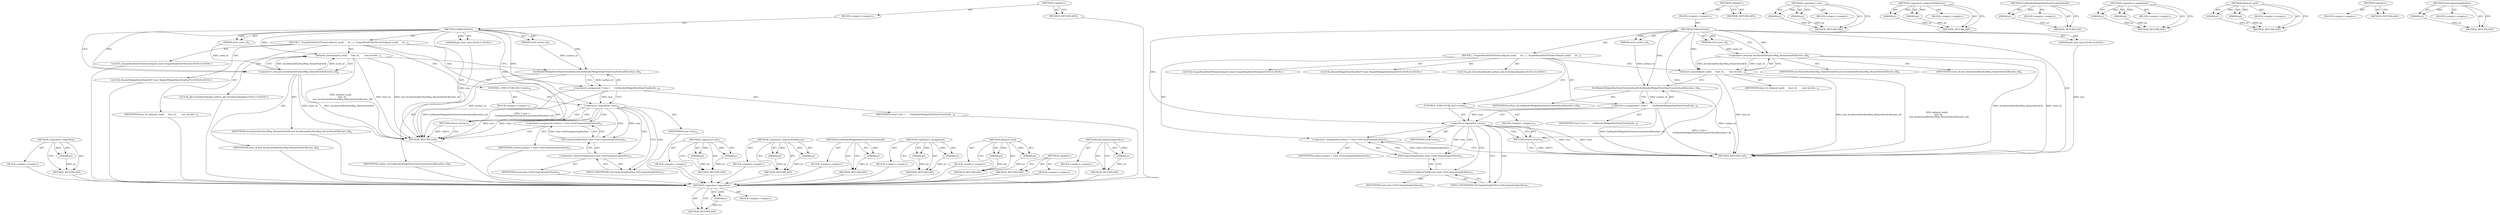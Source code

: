 digraph "GetCompositingSurface" {
vulnerable_82 [label=<(METHOD,&lt;operator&gt;.logicalNot)>];
vulnerable_83 [label=<(PARAM,p1)>];
vulnerable_84 [label=<(BLOCK,&lt;empty&gt;,&lt;empty&gt;)>];
vulnerable_85 [label=<(METHOD_RETURN,ANY)>];
vulnerable_6 [label=<(METHOD,&lt;global&gt;)<SUB>1</SUB>>];
vulnerable_7 [label=<(BLOCK,&lt;empty&gt;,&lt;empty&gt;)<SUB>1</SUB>>];
vulnerable_8 [label=<(METHOD,OnResizeView)<SUB>1</SUB>>];
vulnerable_9 [label=<(PARAM,int32 surface_id)<SUB>1</SUB>>];
vulnerable_10 [label=<(PARAM,int32 route_id)<SUB>2</SUB>>];
vulnerable_11 [label="<(PARAM,gfx::Size size)<SUB>3</SUB>>"];
vulnerable_12 [label=<(BLOCK,{
  ScopedSendOnIOThread delayed_send(
      ho...,{
  ScopedSendOnIOThread delayed_send(
      ho...)<SUB>3</SUB>>];
vulnerable_13 [label="<(LOCAL,ScopedSendOnIOThread delayed_send: ScopedSendOnIOThread)<SUB>4</SUB>>"];
vulnerable_14 [label=<(delayed_send,delayed_send(
      host_id_,
      new Acceler...)<SUB>4</SUB>>];
vulnerable_15 [label=<(IDENTIFIER,host_id_,delayed_send(
      host_id_,
      new Acceler...)<SUB>5</SUB>>];
vulnerable_16 [label=<(&lt;operator&gt;.new,new AcceleratedSurfaceMsg_ResizeViewACK(route_id))<SUB>6</SUB>>];
vulnerable_17 [label=<(IDENTIFIER,AcceleratedSurfaceMsg_ResizeViewACK,new AcceleratedSurfaceMsg_ResizeViewACK(route_id))<SUB>6</SUB>>];
vulnerable_18 [label=<(IDENTIFIER,route_id,new AcceleratedSurfaceMsg_ResizeViewACK(route_id))<SUB>6</SUB>>];
vulnerable_19 [label="<(LOCAL,RenderWidgetHostViewPort* view: RenderWidgetHostViewPort*)<SUB>8</SUB>>"];
vulnerable_20 [label=<(&lt;operator&gt;.assignment,* view =
      GetRenderWidgetHostViewFromSurfa...)<SUB>8</SUB>>];
vulnerable_21 [label=<(IDENTIFIER,view,* view =
      GetRenderWidgetHostViewFromSurfa...)<SUB>8</SUB>>];
vulnerable_22 [label=<(GetRenderWidgetHostViewFromSurfaceID,GetRenderWidgetHostViewFromSurfaceID(surface_id))<SUB>9</SUB>>];
vulnerable_23 [label=<(IDENTIFIER,surface_id,GetRenderWidgetHostViewFromSurfaceID(surface_id))<SUB>9</SUB>>];
vulnerable_24 [label=<(CONTROL_STRUCTURE,IF,if (!view))<SUB>10</SUB>>];
vulnerable_25 [label=<(&lt;operator&gt;.logicalNot,!view)<SUB>10</SUB>>];
vulnerable_26 [label=<(IDENTIFIER,view,!view)<SUB>10</SUB>>];
vulnerable_27 [label=<(BLOCK,&lt;empty&gt;,&lt;empty&gt;)<SUB>11</SUB>>];
vulnerable_28 [label=<(RETURN,return;,return;)<SUB>11</SUB>>];
vulnerable_29 [label="<(LOCAL,gfx.GLSurfaceHandle surface: gfx.GLSurfaceHandle)<SUB>13</SUB>>"];
vulnerable_30 [label=<(&lt;operator&gt;.assignment,surface = view-&gt;GetCompositingSurface())<SUB>13</SUB>>];
vulnerable_31 [label=<(IDENTIFIER,surface,surface = view-&gt;GetCompositingSurface())<SUB>13</SUB>>];
vulnerable_32 [label=<(GetCompositingSurface,view-&gt;GetCompositingSurface())<SUB>13</SUB>>];
vulnerable_33 [label=<(&lt;operator&gt;.indirectFieldAccess,view-&gt;GetCompositingSurface)<SUB>13</SUB>>];
vulnerable_34 [label=<(IDENTIFIER,view,view-&gt;GetCompositingSurface())<SUB>13</SUB>>];
vulnerable_35 [label=<(FIELD_IDENTIFIER,GetCompositingSurface,GetCompositingSurface)<SUB>13</SUB>>];
vulnerable_36 [label=<(METHOD_RETURN,void)<SUB>1</SUB>>];
vulnerable_38 [label=<(METHOD_RETURN,ANY)<SUB>1</SUB>>];
vulnerable_68 [label=<(METHOD,&lt;operator&gt;.new)>];
vulnerable_69 [label=<(PARAM,p1)>];
vulnerable_70 [label=<(PARAM,p2)>];
vulnerable_71 [label=<(BLOCK,&lt;empty&gt;,&lt;empty&gt;)>];
vulnerable_72 [label=<(METHOD_RETURN,ANY)>];
vulnerable_90 [label=<(METHOD,&lt;operator&gt;.indirectFieldAccess)>];
vulnerable_91 [label=<(PARAM,p1)>];
vulnerable_92 [label=<(PARAM,p2)>];
vulnerable_93 [label=<(BLOCK,&lt;empty&gt;,&lt;empty&gt;)>];
vulnerable_94 [label=<(METHOD_RETURN,ANY)>];
vulnerable_78 [label=<(METHOD,GetRenderWidgetHostViewFromSurfaceID)>];
vulnerable_79 [label=<(PARAM,p1)>];
vulnerable_80 [label=<(BLOCK,&lt;empty&gt;,&lt;empty&gt;)>];
vulnerable_81 [label=<(METHOD_RETURN,ANY)>];
vulnerable_73 [label=<(METHOD,&lt;operator&gt;.assignment)>];
vulnerable_74 [label=<(PARAM,p1)>];
vulnerable_75 [label=<(PARAM,p2)>];
vulnerable_76 [label=<(BLOCK,&lt;empty&gt;,&lt;empty&gt;)>];
vulnerable_77 [label=<(METHOD_RETURN,ANY)>];
vulnerable_63 [label=<(METHOD,delayed_send)>];
vulnerable_64 [label=<(PARAM,p1)>];
vulnerable_65 [label=<(PARAM,p2)>];
vulnerable_66 [label=<(BLOCK,&lt;empty&gt;,&lt;empty&gt;)>];
vulnerable_67 [label=<(METHOD_RETURN,ANY)>];
vulnerable_57 [label=<(METHOD,&lt;global&gt;)<SUB>1</SUB>>];
vulnerable_58 [label=<(BLOCK,&lt;empty&gt;,&lt;empty&gt;)>];
vulnerable_59 [label=<(METHOD_RETURN,ANY)>];
vulnerable_86 [label=<(METHOD,GetCompositingSurface)>];
vulnerable_87 [label=<(PARAM,p1)>];
vulnerable_88 [label=<(BLOCK,&lt;empty&gt;,&lt;empty&gt;)>];
vulnerable_89 [label=<(METHOD_RETURN,ANY)>];
fixed_82 [label=<(METHOD,&lt;operator&gt;.logicalNot)>];
fixed_83 [label=<(PARAM,p1)>];
fixed_84 [label=<(BLOCK,&lt;empty&gt;,&lt;empty&gt;)>];
fixed_85 [label=<(METHOD_RETURN,ANY)>];
fixed_6 [label=<(METHOD,&lt;global&gt;)<SUB>1</SUB>>];
fixed_7 [label=<(BLOCK,&lt;empty&gt;,&lt;empty&gt;)<SUB>1</SUB>>];
fixed_8 [label=<(METHOD,OnResizeView)<SUB>1</SUB>>];
fixed_9 [label=<(PARAM,int32 surface_id)<SUB>1</SUB>>];
fixed_10 [label=<(PARAM,int32 route_id)<SUB>2</SUB>>];
fixed_11 [label="<(PARAM,gfx::Size size)<SUB>3</SUB>>"];
fixed_12 [label=<(BLOCK,{
  ScopedSendOnIOThread delayed_send(
      ho...,{
  ScopedSendOnIOThread delayed_send(
      ho...)<SUB>3</SUB>>];
fixed_13 [label="<(LOCAL,ScopedSendOnIOThread delayed_send: ScopedSendOnIOThread)<SUB>4</SUB>>"];
fixed_14 [label=<(delayed_send,delayed_send(
      host_id_,
      new Acceler...)<SUB>4</SUB>>];
fixed_15 [label=<(IDENTIFIER,host_id_,delayed_send(
      host_id_,
      new Acceler...)<SUB>5</SUB>>];
fixed_16 [label=<(&lt;operator&gt;.new,new AcceleratedSurfaceMsg_ResizeViewACK(route_id))<SUB>6</SUB>>];
fixed_17 [label=<(IDENTIFIER,AcceleratedSurfaceMsg_ResizeViewACK,new AcceleratedSurfaceMsg_ResizeViewACK(route_id))<SUB>6</SUB>>];
fixed_18 [label=<(IDENTIFIER,route_id,new AcceleratedSurfaceMsg_ResizeViewACK(route_id))<SUB>6</SUB>>];
fixed_19 [label="<(LOCAL,RenderWidgetHostViewPort* view: RenderWidgetHostViewPort*)<SUB>8</SUB>>"];
fixed_20 [label=<(&lt;operator&gt;.assignment,* view =
      GetRenderWidgetHostViewFromSurfa...)<SUB>8</SUB>>];
fixed_21 [label=<(IDENTIFIER,view,* view =
      GetRenderWidgetHostViewFromSurfa...)<SUB>8</SUB>>];
fixed_22 [label=<(GetRenderWidgetHostViewFromSurfaceID,GetRenderWidgetHostViewFromSurfaceID(surface_id))<SUB>9</SUB>>];
fixed_23 [label=<(IDENTIFIER,surface_id,GetRenderWidgetHostViewFromSurfaceID(surface_id))<SUB>9</SUB>>];
fixed_24 [label=<(CONTROL_STRUCTURE,IF,if (!view))<SUB>10</SUB>>];
fixed_25 [label=<(&lt;operator&gt;.logicalNot,!view)<SUB>10</SUB>>];
fixed_26 [label=<(IDENTIFIER,view,!view)<SUB>10</SUB>>];
fixed_27 [label=<(BLOCK,&lt;empty&gt;,&lt;empty&gt;)<SUB>11</SUB>>];
fixed_28 [label=<(RETURN,return;,return;)<SUB>11</SUB>>];
fixed_29 [label="<(LOCAL,gfx.GLSurfaceHandle surface: gfx.GLSurfaceHandle)<SUB>13</SUB>>"];
fixed_30 [label=<(&lt;operator&gt;.assignment,surface = view-&gt;GetCompositingSurface())<SUB>13</SUB>>];
fixed_31 [label=<(IDENTIFIER,surface,surface = view-&gt;GetCompositingSurface())<SUB>13</SUB>>];
fixed_32 [label=<(GetCompositingSurface,view-&gt;GetCompositingSurface())<SUB>13</SUB>>];
fixed_33 [label=<(&lt;operator&gt;.indirectFieldAccess,view-&gt;GetCompositingSurface)<SUB>13</SUB>>];
fixed_34 [label=<(IDENTIFIER,view,view-&gt;GetCompositingSurface())<SUB>13</SUB>>];
fixed_35 [label=<(FIELD_IDENTIFIER,GetCompositingSurface,GetCompositingSurface)<SUB>13</SUB>>];
fixed_36 [label=<(METHOD_RETURN,void)<SUB>1</SUB>>];
fixed_38 [label=<(METHOD_RETURN,ANY)<SUB>1</SUB>>];
fixed_68 [label=<(METHOD,&lt;operator&gt;.new)>];
fixed_69 [label=<(PARAM,p1)>];
fixed_70 [label=<(PARAM,p2)>];
fixed_71 [label=<(BLOCK,&lt;empty&gt;,&lt;empty&gt;)>];
fixed_72 [label=<(METHOD_RETURN,ANY)>];
fixed_90 [label=<(METHOD,&lt;operator&gt;.indirectFieldAccess)>];
fixed_91 [label=<(PARAM,p1)>];
fixed_92 [label=<(PARAM,p2)>];
fixed_93 [label=<(BLOCK,&lt;empty&gt;,&lt;empty&gt;)>];
fixed_94 [label=<(METHOD_RETURN,ANY)>];
fixed_78 [label=<(METHOD,GetRenderWidgetHostViewFromSurfaceID)>];
fixed_79 [label=<(PARAM,p1)>];
fixed_80 [label=<(BLOCK,&lt;empty&gt;,&lt;empty&gt;)>];
fixed_81 [label=<(METHOD_RETURN,ANY)>];
fixed_73 [label=<(METHOD,&lt;operator&gt;.assignment)>];
fixed_74 [label=<(PARAM,p1)>];
fixed_75 [label=<(PARAM,p2)>];
fixed_76 [label=<(BLOCK,&lt;empty&gt;,&lt;empty&gt;)>];
fixed_77 [label=<(METHOD_RETURN,ANY)>];
fixed_63 [label=<(METHOD,delayed_send)>];
fixed_64 [label=<(PARAM,p1)>];
fixed_65 [label=<(PARAM,p2)>];
fixed_66 [label=<(BLOCK,&lt;empty&gt;,&lt;empty&gt;)>];
fixed_67 [label=<(METHOD_RETURN,ANY)>];
fixed_57 [label=<(METHOD,&lt;global&gt;)<SUB>1</SUB>>];
fixed_58 [label=<(BLOCK,&lt;empty&gt;,&lt;empty&gt;)>];
fixed_59 [label=<(METHOD_RETURN,ANY)>];
fixed_86 [label=<(METHOD,GetCompositingSurface)>];
fixed_87 [label=<(PARAM,p1)>];
fixed_88 [label=<(BLOCK,&lt;empty&gt;,&lt;empty&gt;)>];
fixed_89 [label=<(METHOD_RETURN,ANY)>];
vulnerable_82 -> vulnerable_83  [key=0, label="AST: "];
vulnerable_82 -> vulnerable_83  [key=1, label="DDG: "];
vulnerable_82 -> vulnerable_84  [key=0, label="AST: "];
vulnerable_82 -> vulnerable_85  [key=0, label="AST: "];
vulnerable_82 -> vulnerable_85  [key=1, label="CFG: "];
vulnerable_83 -> vulnerable_85  [key=0, label="DDG: p1"];
vulnerable_6 -> vulnerable_7  [key=0, label="AST: "];
vulnerable_6 -> vulnerable_38  [key=0, label="AST: "];
vulnerable_6 -> vulnerable_38  [key=1, label="CFG: "];
vulnerable_7 -> vulnerable_8  [key=0, label="AST: "];
vulnerable_8 -> vulnerable_9  [key=0, label="AST: "];
vulnerable_8 -> vulnerable_9  [key=1, label="DDG: "];
vulnerable_8 -> vulnerable_10  [key=0, label="AST: "];
vulnerable_8 -> vulnerable_10  [key=1, label="DDG: "];
vulnerable_8 -> vulnerable_11  [key=0, label="AST: "];
vulnerable_8 -> vulnerable_11  [key=1, label="DDG: "];
vulnerable_8 -> vulnerable_12  [key=0, label="AST: "];
vulnerable_8 -> vulnerable_36  [key=0, label="AST: "];
vulnerable_8 -> vulnerable_16  [key=0, label="CFG: "];
vulnerable_8 -> vulnerable_16  [key=1, label="DDG: "];
vulnerable_8 -> vulnerable_14  [key=0, label="DDG: "];
vulnerable_8 -> vulnerable_22  [key=0, label="DDG: "];
vulnerable_8 -> vulnerable_25  [key=0, label="DDG: "];
vulnerable_8 -> vulnerable_28  [key=0, label="DDG: "];
vulnerable_9 -> vulnerable_22  [key=0, label="DDG: surface_id"];
vulnerable_10 -> vulnerable_16  [key=0, label="DDG: route_id"];
vulnerable_11 -> vulnerable_36  [key=0, label="DDG: size"];
vulnerable_12 -> vulnerable_13  [key=0, label="AST: "];
vulnerable_12 -> vulnerable_14  [key=0, label="AST: "];
vulnerable_12 -> vulnerable_19  [key=0, label="AST: "];
vulnerable_12 -> vulnerable_20  [key=0, label="AST: "];
vulnerable_12 -> vulnerable_24  [key=0, label="AST: "];
vulnerable_12 -> vulnerable_29  [key=0, label="AST: "];
vulnerable_12 -> vulnerable_30  [key=0, label="AST: "];
vulnerable_14 -> vulnerable_15  [key=0, label="AST: "];
vulnerable_14 -> vulnerable_16  [key=0, label="AST: "];
vulnerable_14 -> vulnerable_22  [key=0, label="CFG: "];
vulnerable_14 -> vulnerable_36  [key=0, label="DDG: new AcceleratedSurfaceMsg_ResizeViewACK(route_id)"];
vulnerable_14 -> vulnerable_36  [key=1, label="DDG: delayed_send(
      host_id_,
      new AcceleratedSurfaceMsg_ResizeViewACK(route_id))"];
vulnerable_14 -> vulnerable_36  [key=2, label="DDG: host_id_"];
vulnerable_16 -> vulnerable_17  [key=0, label="AST: "];
vulnerable_16 -> vulnerable_18  [key=0, label="AST: "];
vulnerable_16 -> vulnerable_14  [key=0, label="CFG: "];
vulnerable_16 -> vulnerable_14  [key=1, label="DDG: AcceleratedSurfaceMsg_ResizeViewACK"];
vulnerable_16 -> vulnerable_14  [key=2, label="DDG: route_id"];
vulnerable_16 -> vulnerable_36  [key=0, label="DDG: route_id"];
vulnerable_16 -> vulnerable_36  [key=1, label="DDG: AcceleratedSurfaceMsg_ResizeViewACK"];
vulnerable_20 -> vulnerable_21  [key=0, label="AST: "];
vulnerable_20 -> vulnerable_22  [key=0, label="AST: "];
vulnerable_20 -> vulnerable_25  [key=0, label="CFG: "];
vulnerable_20 -> vulnerable_25  [key=1, label="DDG: view"];
vulnerable_20 -> vulnerable_36  [key=0, label="DDG: GetRenderWidgetHostViewFromSurfaceID(surface_id)"];
vulnerable_20 -> vulnerable_36  [key=1, label="DDG: * view =
      GetRenderWidgetHostViewFromSurfaceID(surface_id)"];
vulnerable_22 -> vulnerable_23  [key=0, label="AST: "];
vulnerable_22 -> vulnerable_20  [key=0, label="CFG: "];
vulnerable_22 -> vulnerable_20  [key=1, label="DDG: surface_id"];
vulnerable_22 -> vulnerable_36  [key=0, label="DDG: surface_id"];
vulnerable_24 -> vulnerable_25  [key=0, label="AST: "];
vulnerable_24 -> vulnerable_27  [key=0, label="AST: "];
vulnerable_25 -> vulnerable_26  [key=0, label="AST: "];
vulnerable_25 -> vulnerable_28  [key=0, label="CFG: "];
vulnerable_25 -> vulnerable_28  [key=1, label="CDG: "];
vulnerable_25 -> vulnerable_35  [key=0, label="CFG: "];
vulnerable_25 -> vulnerable_35  [key=1, label="CDG: "];
vulnerable_25 -> vulnerable_36  [key=0, label="DDG: view"];
vulnerable_25 -> vulnerable_36  [key=1, label="DDG: !view"];
vulnerable_25 -> vulnerable_32  [key=0, label="DDG: view"];
vulnerable_25 -> vulnerable_32  [key=1, label="CDG: "];
vulnerable_25 -> vulnerable_30  [key=0, label="CDG: "];
vulnerable_25 -> vulnerable_33  [key=0, label="CDG: "];
vulnerable_27 -> vulnerable_28  [key=0, label="AST: "];
vulnerable_28 -> vulnerable_36  [key=0, label="CFG: "];
vulnerable_28 -> vulnerable_36  [key=1, label="DDG: &lt;RET&gt;"];
vulnerable_30 -> vulnerable_31  [key=0, label="AST: "];
vulnerable_30 -> vulnerable_32  [key=0, label="AST: "];
vulnerable_30 -> vulnerable_36  [key=0, label="CFG: "];
vulnerable_32 -> vulnerable_33  [key=0, label="AST: "];
vulnerable_32 -> vulnerable_30  [key=0, label="CFG: "];
vulnerable_32 -> vulnerable_30  [key=1, label="DDG: view-&gt;GetCompositingSurface"];
vulnerable_33 -> vulnerable_34  [key=0, label="AST: "];
vulnerable_33 -> vulnerable_35  [key=0, label="AST: "];
vulnerable_33 -> vulnerable_32  [key=0, label="CFG: "];
vulnerable_35 -> vulnerable_33  [key=0, label="CFG: "];
vulnerable_68 -> vulnerable_69  [key=0, label="AST: "];
vulnerable_68 -> vulnerable_69  [key=1, label="DDG: "];
vulnerable_68 -> vulnerable_71  [key=0, label="AST: "];
vulnerable_68 -> vulnerable_70  [key=0, label="AST: "];
vulnerable_68 -> vulnerable_70  [key=1, label="DDG: "];
vulnerable_68 -> vulnerable_72  [key=0, label="AST: "];
vulnerable_68 -> vulnerable_72  [key=1, label="CFG: "];
vulnerable_69 -> vulnerable_72  [key=0, label="DDG: p1"];
vulnerable_70 -> vulnerable_72  [key=0, label="DDG: p2"];
vulnerable_90 -> vulnerable_91  [key=0, label="AST: "];
vulnerable_90 -> vulnerable_91  [key=1, label="DDG: "];
vulnerable_90 -> vulnerable_93  [key=0, label="AST: "];
vulnerable_90 -> vulnerable_92  [key=0, label="AST: "];
vulnerable_90 -> vulnerable_92  [key=1, label="DDG: "];
vulnerable_90 -> vulnerable_94  [key=0, label="AST: "];
vulnerable_90 -> vulnerable_94  [key=1, label="CFG: "];
vulnerable_91 -> vulnerable_94  [key=0, label="DDG: p1"];
vulnerable_92 -> vulnerable_94  [key=0, label="DDG: p2"];
vulnerable_78 -> vulnerable_79  [key=0, label="AST: "];
vulnerable_78 -> vulnerable_79  [key=1, label="DDG: "];
vulnerable_78 -> vulnerable_80  [key=0, label="AST: "];
vulnerable_78 -> vulnerable_81  [key=0, label="AST: "];
vulnerable_78 -> vulnerable_81  [key=1, label="CFG: "];
vulnerable_79 -> vulnerable_81  [key=0, label="DDG: p1"];
vulnerable_73 -> vulnerable_74  [key=0, label="AST: "];
vulnerable_73 -> vulnerable_74  [key=1, label="DDG: "];
vulnerable_73 -> vulnerable_76  [key=0, label="AST: "];
vulnerable_73 -> vulnerable_75  [key=0, label="AST: "];
vulnerable_73 -> vulnerable_75  [key=1, label="DDG: "];
vulnerable_73 -> vulnerable_77  [key=0, label="AST: "];
vulnerable_73 -> vulnerable_77  [key=1, label="CFG: "];
vulnerable_74 -> vulnerable_77  [key=0, label="DDG: p1"];
vulnerable_75 -> vulnerable_77  [key=0, label="DDG: p2"];
vulnerable_63 -> vulnerable_64  [key=0, label="AST: "];
vulnerable_63 -> vulnerable_64  [key=1, label="DDG: "];
vulnerable_63 -> vulnerable_66  [key=0, label="AST: "];
vulnerable_63 -> vulnerable_65  [key=0, label="AST: "];
vulnerable_63 -> vulnerable_65  [key=1, label="DDG: "];
vulnerable_63 -> vulnerable_67  [key=0, label="AST: "];
vulnerable_63 -> vulnerable_67  [key=1, label="CFG: "];
vulnerable_64 -> vulnerable_67  [key=0, label="DDG: p1"];
vulnerable_65 -> vulnerable_67  [key=0, label="DDG: p2"];
vulnerable_57 -> vulnerable_58  [key=0, label="AST: "];
vulnerable_57 -> vulnerable_59  [key=0, label="AST: "];
vulnerable_57 -> vulnerable_59  [key=1, label="CFG: "];
vulnerable_86 -> vulnerable_87  [key=0, label="AST: "];
vulnerable_86 -> vulnerable_87  [key=1, label="DDG: "];
vulnerable_86 -> vulnerable_88  [key=0, label="AST: "];
vulnerable_86 -> vulnerable_89  [key=0, label="AST: "];
vulnerable_86 -> vulnerable_89  [key=1, label="CFG: "];
vulnerable_87 -> vulnerable_89  [key=0, label="DDG: p1"];
fixed_82 -> fixed_83  [key=0, label="AST: "];
fixed_82 -> fixed_83  [key=1, label="DDG: "];
fixed_82 -> fixed_84  [key=0, label="AST: "];
fixed_82 -> fixed_85  [key=0, label="AST: "];
fixed_82 -> fixed_85  [key=1, label="CFG: "];
fixed_83 -> fixed_85  [key=0, label="DDG: p1"];
fixed_84 -> vulnerable_82  [key=0];
fixed_85 -> vulnerable_82  [key=0];
fixed_6 -> fixed_7  [key=0, label="AST: "];
fixed_6 -> fixed_38  [key=0, label="AST: "];
fixed_6 -> fixed_38  [key=1, label="CFG: "];
fixed_7 -> fixed_8  [key=0, label="AST: "];
fixed_8 -> fixed_9  [key=0, label="AST: "];
fixed_8 -> fixed_9  [key=1, label="DDG: "];
fixed_8 -> fixed_10  [key=0, label="AST: "];
fixed_8 -> fixed_10  [key=1, label="DDG: "];
fixed_8 -> fixed_11  [key=0, label="AST: "];
fixed_8 -> fixed_11  [key=1, label="DDG: "];
fixed_8 -> fixed_12  [key=0, label="AST: "];
fixed_8 -> fixed_36  [key=0, label="AST: "];
fixed_8 -> fixed_16  [key=0, label="CFG: "];
fixed_8 -> fixed_16  [key=1, label="DDG: "];
fixed_8 -> fixed_14  [key=0, label="DDG: "];
fixed_8 -> fixed_22  [key=0, label="DDG: "];
fixed_8 -> fixed_25  [key=0, label="DDG: "];
fixed_8 -> fixed_28  [key=0, label="DDG: "];
fixed_9 -> fixed_22  [key=0, label="DDG: surface_id"];
fixed_10 -> fixed_16  [key=0, label="DDG: route_id"];
fixed_11 -> fixed_36  [key=0, label="DDG: size"];
fixed_12 -> fixed_13  [key=0, label="AST: "];
fixed_12 -> fixed_14  [key=0, label="AST: "];
fixed_12 -> fixed_19  [key=0, label="AST: "];
fixed_12 -> fixed_20  [key=0, label="AST: "];
fixed_12 -> fixed_24  [key=0, label="AST: "];
fixed_12 -> fixed_29  [key=0, label="AST: "];
fixed_12 -> fixed_30  [key=0, label="AST: "];
fixed_13 -> vulnerable_82  [key=0];
fixed_14 -> fixed_15  [key=0, label="AST: "];
fixed_14 -> fixed_16  [key=0, label="AST: "];
fixed_14 -> fixed_22  [key=0, label="CFG: "];
fixed_14 -> fixed_36  [key=0, label="DDG: new AcceleratedSurfaceMsg_ResizeViewACK(route_id)"];
fixed_14 -> fixed_36  [key=1, label="DDG: delayed_send(
      host_id_,
      new AcceleratedSurfaceMsg_ResizeViewACK(route_id))"];
fixed_14 -> fixed_36  [key=2, label="DDG: host_id_"];
fixed_15 -> vulnerable_82  [key=0];
fixed_16 -> fixed_17  [key=0, label="AST: "];
fixed_16 -> fixed_18  [key=0, label="AST: "];
fixed_16 -> fixed_14  [key=0, label="CFG: "];
fixed_16 -> fixed_14  [key=1, label="DDG: AcceleratedSurfaceMsg_ResizeViewACK"];
fixed_16 -> fixed_14  [key=2, label="DDG: route_id"];
fixed_16 -> fixed_36  [key=0, label="DDG: route_id"];
fixed_16 -> fixed_36  [key=1, label="DDG: AcceleratedSurfaceMsg_ResizeViewACK"];
fixed_17 -> vulnerable_82  [key=0];
fixed_18 -> vulnerable_82  [key=0];
fixed_19 -> vulnerable_82  [key=0];
fixed_20 -> fixed_21  [key=0, label="AST: "];
fixed_20 -> fixed_22  [key=0, label="AST: "];
fixed_20 -> fixed_25  [key=0, label="CFG: "];
fixed_20 -> fixed_25  [key=1, label="DDG: view"];
fixed_20 -> fixed_36  [key=0, label="DDG: GetRenderWidgetHostViewFromSurfaceID(surface_id)"];
fixed_20 -> fixed_36  [key=1, label="DDG: * view =
      GetRenderWidgetHostViewFromSurfaceID(surface_id)"];
fixed_21 -> vulnerable_82  [key=0];
fixed_22 -> fixed_23  [key=0, label="AST: "];
fixed_22 -> fixed_20  [key=0, label="CFG: "];
fixed_22 -> fixed_20  [key=1, label="DDG: surface_id"];
fixed_22 -> fixed_36  [key=0, label="DDG: surface_id"];
fixed_23 -> vulnerable_82  [key=0];
fixed_24 -> fixed_25  [key=0, label="AST: "];
fixed_24 -> fixed_27  [key=0, label="AST: "];
fixed_25 -> fixed_26  [key=0, label="AST: "];
fixed_25 -> fixed_28  [key=0, label="CFG: "];
fixed_25 -> fixed_28  [key=1, label="CDG: "];
fixed_25 -> fixed_35  [key=0, label="CFG: "];
fixed_25 -> fixed_35  [key=1, label="CDG: "];
fixed_25 -> fixed_36  [key=0, label="DDG: view"];
fixed_25 -> fixed_36  [key=1, label="DDG: !view"];
fixed_25 -> fixed_32  [key=0, label="DDG: view"];
fixed_25 -> fixed_32  [key=1, label="CDG: "];
fixed_25 -> fixed_30  [key=0, label="CDG: "];
fixed_25 -> fixed_33  [key=0, label="CDG: "];
fixed_26 -> vulnerable_82  [key=0];
fixed_27 -> fixed_28  [key=0, label="AST: "];
fixed_28 -> fixed_36  [key=0, label="CFG: "];
fixed_28 -> fixed_36  [key=1, label="DDG: &lt;RET&gt;"];
fixed_29 -> vulnerable_82  [key=0];
fixed_30 -> fixed_31  [key=0, label="AST: "];
fixed_30 -> fixed_32  [key=0, label="AST: "];
fixed_30 -> fixed_36  [key=0, label="CFG: "];
fixed_31 -> vulnerable_82  [key=0];
fixed_32 -> fixed_33  [key=0, label="AST: "];
fixed_32 -> fixed_30  [key=0, label="CFG: "];
fixed_32 -> fixed_30  [key=1, label="DDG: view-&gt;GetCompositingSurface"];
fixed_33 -> fixed_34  [key=0, label="AST: "];
fixed_33 -> fixed_35  [key=0, label="AST: "];
fixed_33 -> fixed_32  [key=0, label="CFG: "];
fixed_34 -> vulnerable_82  [key=0];
fixed_35 -> fixed_33  [key=0, label="CFG: "];
fixed_36 -> vulnerable_82  [key=0];
fixed_38 -> vulnerable_82  [key=0];
fixed_68 -> fixed_69  [key=0, label="AST: "];
fixed_68 -> fixed_69  [key=1, label="DDG: "];
fixed_68 -> fixed_71  [key=0, label="AST: "];
fixed_68 -> fixed_70  [key=0, label="AST: "];
fixed_68 -> fixed_70  [key=1, label="DDG: "];
fixed_68 -> fixed_72  [key=0, label="AST: "];
fixed_68 -> fixed_72  [key=1, label="CFG: "];
fixed_69 -> fixed_72  [key=0, label="DDG: p1"];
fixed_70 -> fixed_72  [key=0, label="DDG: p2"];
fixed_71 -> vulnerable_82  [key=0];
fixed_72 -> vulnerable_82  [key=0];
fixed_90 -> fixed_91  [key=0, label="AST: "];
fixed_90 -> fixed_91  [key=1, label="DDG: "];
fixed_90 -> fixed_93  [key=0, label="AST: "];
fixed_90 -> fixed_92  [key=0, label="AST: "];
fixed_90 -> fixed_92  [key=1, label="DDG: "];
fixed_90 -> fixed_94  [key=0, label="AST: "];
fixed_90 -> fixed_94  [key=1, label="CFG: "];
fixed_91 -> fixed_94  [key=0, label="DDG: p1"];
fixed_92 -> fixed_94  [key=0, label="DDG: p2"];
fixed_93 -> vulnerable_82  [key=0];
fixed_94 -> vulnerable_82  [key=0];
fixed_78 -> fixed_79  [key=0, label="AST: "];
fixed_78 -> fixed_79  [key=1, label="DDG: "];
fixed_78 -> fixed_80  [key=0, label="AST: "];
fixed_78 -> fixed_81  [key=0, label="AST: "];
fixed_78 -> fixed_81  [key=1, label="CFG: "];
fixed_79 -> fixed_81  [key=0, label="DDG: p1"];
fixed_80 -> vulnerable_82  [key=0];
fixed_81 -> vulnerable_82  [key=0];
fixed_73 -> fixed_74  [key=0, label="AST: "];
fixed_73 -> fixed_74  [key=1, label="DDG: "];
fixed_73 -> fixed_76  [key=0, label="AST: "];
fixed_73 -> fixed_75  [key=0, label="AST: "];
fixed_73 -> fixed_75  [key=1, label="DDG: "];
fixed_73 -> fixed_77  [key=0, label="AST: "];
fixed_73 -> fixed_77  [key=1, label="CFG: "];
fixed_74 -> fixed_77  [key=0, label="DDG: p1"];
fixed_75 -> fixed_77  [key=0, label="DDG: p2"];
fixed_76 -> vulnerable_82  [key=0];
fixed_77 -> vulnerable_82  [key=0];
fixed_63 -> fixed_64  [key=0, label="AST: "];
fixed_63 -> fixed_64  [key=1, label="DDG: "];
fixed_63 -> fixed_66  [key=0, label="AST: "];
fixed_63 -> fixed_65  [key=0, label="AST: "];
fixed_63 -> fixed_65  [key=1, label="DDG: "];
fixed_63 -> fixed_67  [key=0, label="AST: "];
fixed_63 -> fixed_67  [key=1, label="CFG: "];
fixed_64 -> fixed_67  [key=0, label="DDG: p1"];
fixed_65 -> fixed_67  [key=0, label="DDG: p2"];
fixed_66 -> vulnerable_82  [key=0];
fixed_67 -> vulnerable_82  [key=0];
fixed_57 -> fixed_58  [key=0, label="AST: "];
fixed_57 -> fixed_59  [key=0, label="AST: "];
fixed_57 -> fixed_59  [key=1, label="CFG: "];
fixed_58 -> vulnerable_82  [key=0];
fixed_59 -> vulnerable_82  [key=0];
fixed_86 -> fixed_87  [key=0, label="AST: "];
fixed_86 -> fixed_87  [key=1, label="DDG: "];
fixed_86 -> fixed_88  [key=0, label="AST: "];
fixed_86 -> fixed_89  [key=0, label="AST: "];
fixed_86 -> fixed_89  [key=1, label="CFG: "];
fixed_87 -> fixed_89  [key=0, label="DDG: p1"];
fixed_88 -> vulnerable_82  [key=0];
fixed_89 -> vulnerable_82  [key=0];
}
